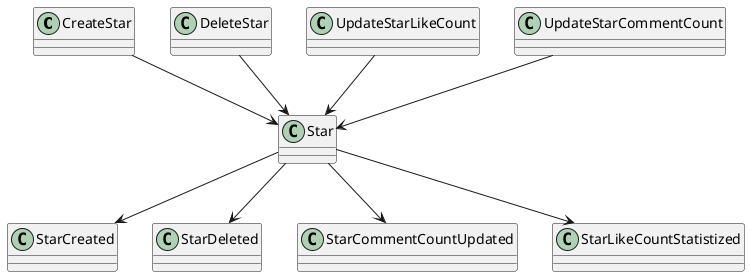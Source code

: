 @startuml
CreateStar                      -down-> Star
DeleteStar                      -down-> Star
UpdateStarLikeCount             -down-> Star
UpdateStarCommentCount          -down-> Star

Star -down-> StarCreated
Star -down-> StarDeleted
Star -down-> StarCommentCountUpdated
Star -down-> StarLikeCountStatistized
@enduml
